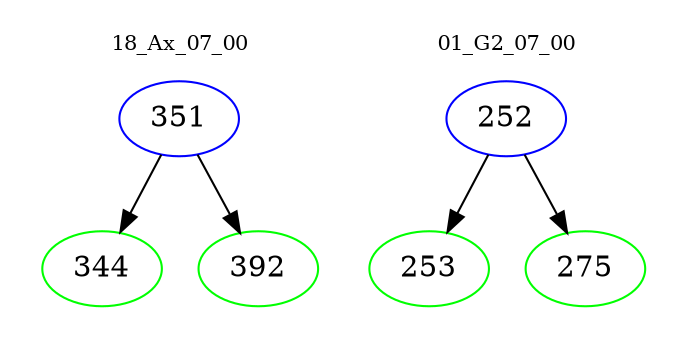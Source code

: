 digraph{
subgraph cluster_0 {
color = white
label = "18_Ax_07_00";
fontsize=10;
T0_351 [label="351", color="blue"]
T0_351 -> T0_344 [color="black"]
T0_344 [label="344", color="green"]
T0_351 -> T0_392 [color="black"]
T0_392 [label="392", color="green"]
}
subgraph cluster_1 {
color = white
label = "01_G2_07_00";
fontsize=10;
T1_252 [label="252", color="blue"]
T1_252 -> T1_253 [color="black"]
T1_253 [label="253", color="green"]
T1_252 -> T1_275 [color="black"]
T1_275 [label="275", color="green"]
}
}
